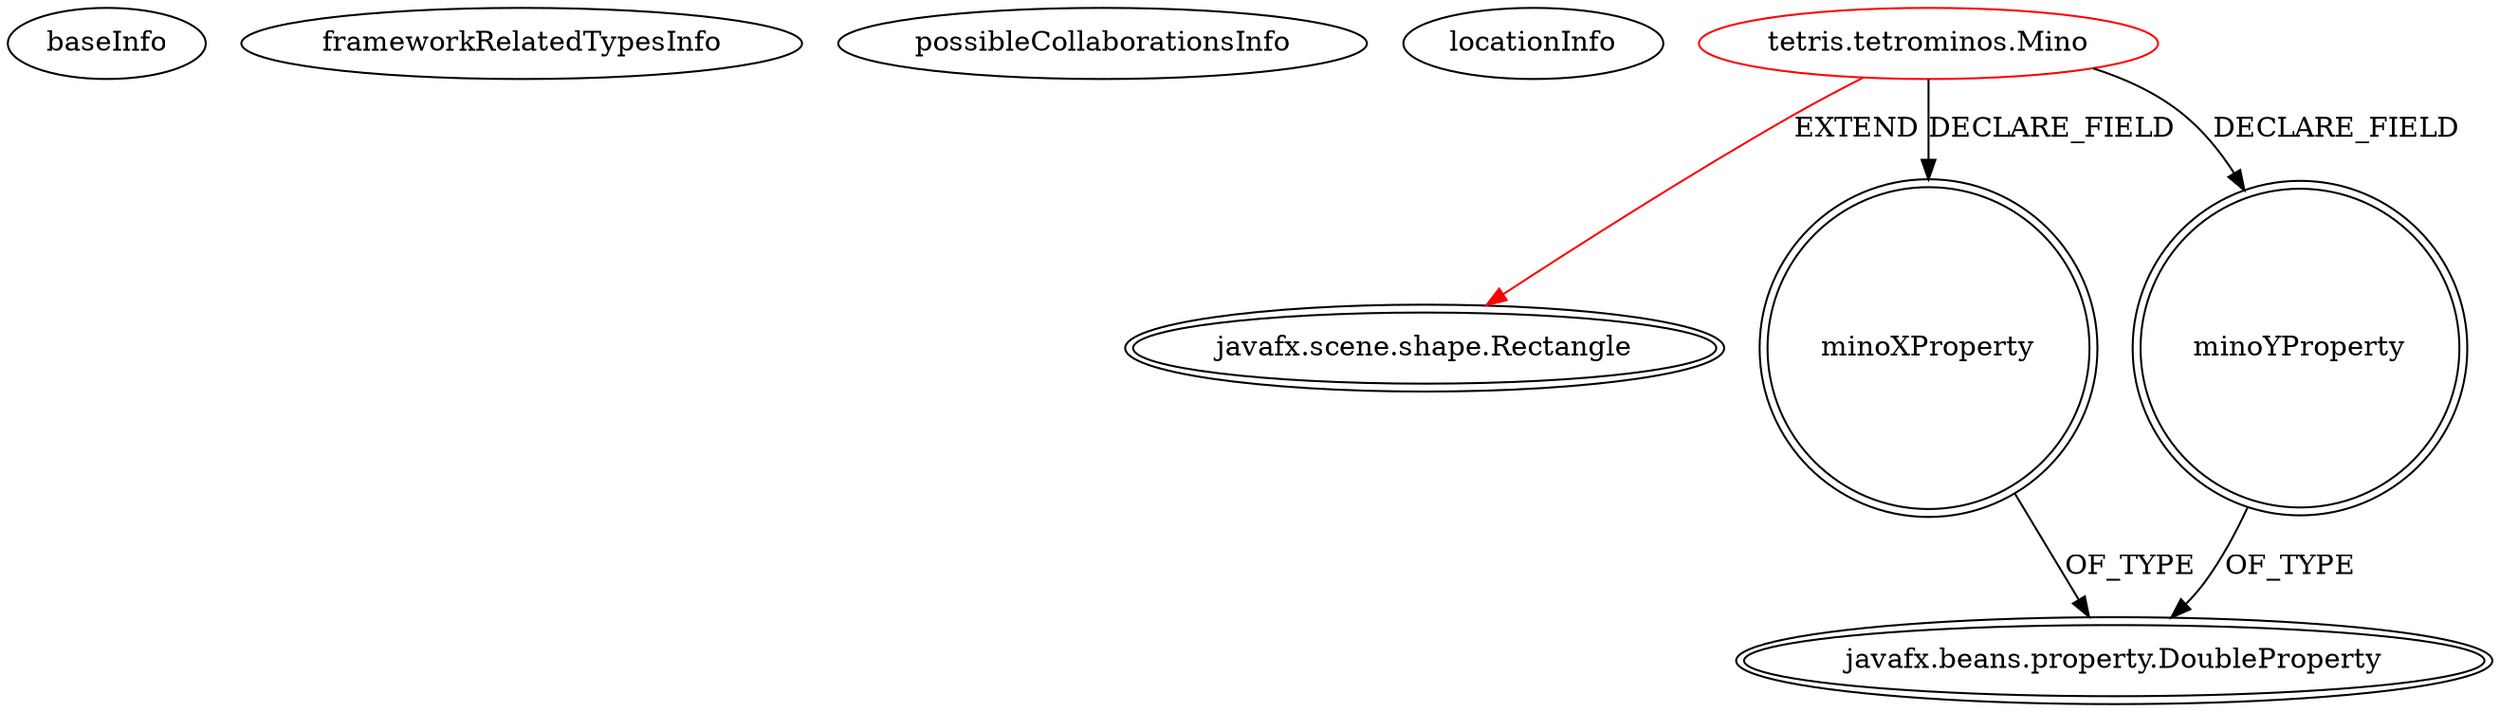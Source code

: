 digraph {
baseInfo[graphId=4367,category="extension_graph",isAnonymous=false,possibleRelation=false]
frameworkRelatedTypesInfo[0="javafx.scene.shape.Rectangle"]
possibleCollaborationsInfo[]
locationInfo[projectName="suxue-tetris",filePath="/suxue-tetris/tetris-master/src/tetris/tetrominos/Mino.java",contextSignature="Mino",graphId="4367"]
0[label="tetris.tetrominos.Mino",vertexType="ROOT_CLIENT_CLASS_DECLARATION",isFrameworkType=false,color=red]
1[label="javafx.scene.shape.Rectangle",vertexType="FRAMEWORK_CLASS_TYPE",isFrameworkType=true,peripheries=2]
2[label="minoXProperty",vertexType="FIELD_DECLARATION",isFrameworkType=true,peripheries=2,shape=circle]
3[label="javafx.beans.property.DoubleProperty",vertexType="FRAMEWORK_CLASS_TYPE",isFrameworkType=true,peripheries=2]
4[label="minoYProperty",vertexType="FIELD_DECLARATION",isFrameworkType=true,peripheries=2,shape=circle]
0->1[label="EXTEND",color=red]
0->2[label="DECLARE_FIELD"]
2->3[label="OF_TYPE"]
0->4[label="DECLARE_FIELD"]
4->3[label="OF_TYPE"]
}
